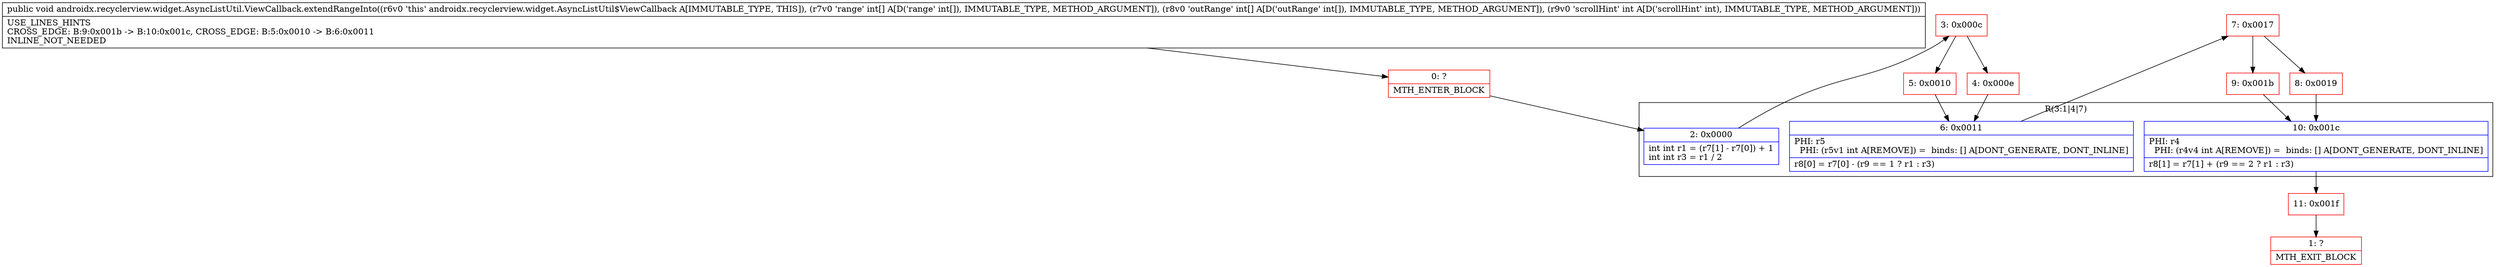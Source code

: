 digraph "CFG forandroidx.recyclerview.widget.AsyncListUtil.ViewCallback.extendRangeInto([I[II)V" {
subgraph cluster_Region_2017134121 {
label = "R(3:1|4|7)";
node [shape=record,color=blue];
Node_2 [shape=record,label="{2\:\ 0x0000|int int r1 = (r7[1] \- r7[0]) + 1\lint int r3 = r1 \/ 2\l}"];
Node_6 [shape=record,label="{6\:\ 0x0011|PHI: r5 \l  PHI: (r5v1 int A[REMOVE]) =  binds: [] A[DONT_GENERATE, DONT_INLINE]\l|r8[0] = r7[0] \- (r9 == 1 ? r1 : r3)\l}"];
Node_10 [shape=record,label="{10\:\ 0x001c|PHI: r4 \l  PHI: (r4v4 int A[REMOVE]) =  binds: [] A[DONT_GENERATE, DONT_INLINE]\l|r8[1] = r7[1] + (r9 == 2 ? r1 : r3)\l}"];
}
Node_0 [shape=record,color=red,label="{0\:\ ?|MTH_ENTER_BLOCK\l}"];
Node_3 [shape=record,color=red,label="{3\:\ 0x000c}"];
Node_4 [shape=record,color=red,label="{4\:\ 0x000e}"];
Node_7 [shape=record,color=red,label="{7\:\ 0x0017}"];
Node_8 [shape=record,color=red,label="{8\:\ 0x0019}"];
Node_11 [shape=record,color=red,label="{11\:\ 0x001f}"];
Node_1 [shape=record,color=red,label="{1\:\ ?|MTH_EXIT_BLOCK\l}"];
Node_9 [shape=record,color=red,label="{9\:\ 0x001b}"];
Node_5 [shape=record,color=red,label="{5\:\ 0x0010}"];
MethodNode[shape=record,label="{public void androidx.recyclerview.widget.AsyncListUtil.ViewCallback.extendRangeInto((r6v0 'this' androidx.recyclerview.widget.AsyncListUtil$ViewCallback A[IMMUTABLE_TYPE, THIS]), (r7v0 'range' int[] A[D('range' int[]), IMMUTABLE_TYPE, METHOD_ARGUMENT]), (r8v0 'outRange' int[] A[D('outRange' int[]), IMMUTABLE_TYPE, METHOD_ARGUMENT]), (r9v0 'scrollHint' int A[D('scrollHint' int), IMMUTABLE_TYPE, METHOD_ARGUMENT]))  | USE_LINES_HINTS\lCROSS_EDGE: B:9:0x001b \-\> B:10:0x001c, CROSS_EDGE: B:5:0x0010 \-\> B:6:0x0011\lINLINE_NOT_NEEDED\l}"];
MethodNode -> Node_0;Node_2 -> Node_3;
Node_6 -> Node_7;
Node_10 -> Node_11;
Node_0 -> Node_2;
Node_3 -> Node_4;
Node_3 -> Node_5;
Node_4 -> Node_6;
Node_7 -> Node_8;
Node_7 -> Node_9;
Node_8 -> Node_10;
Node_11 -> Node_1;
Node_9 -> Node_10;
Node_5 -> Node_6;
}

